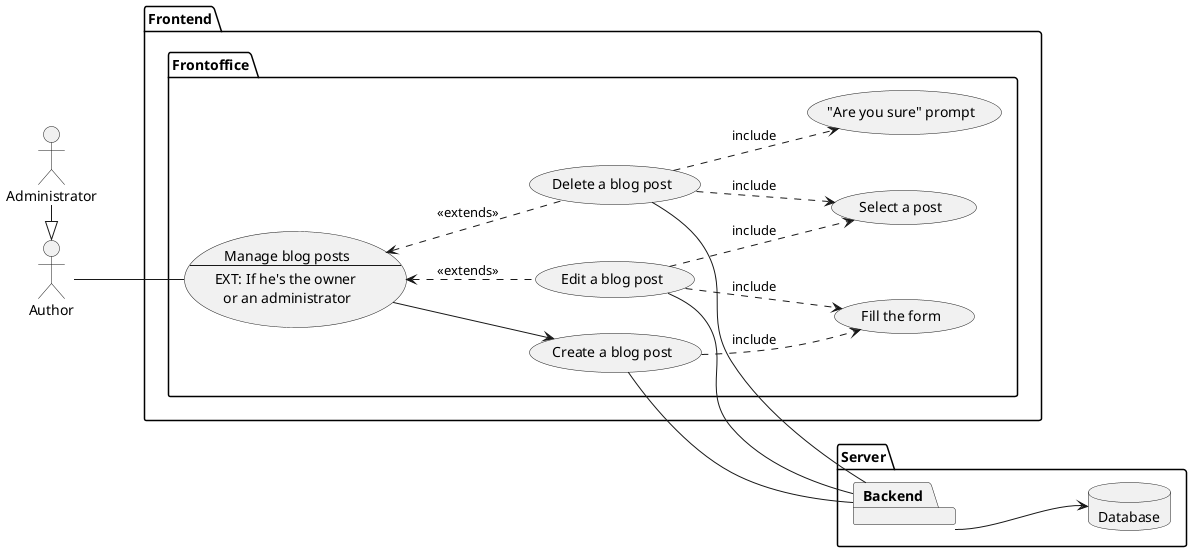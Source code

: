 @startuml
skinparam packageStyle rectancle
left to right direction

actor Administrator
actor Author


package Server {

  Database Database

  package Backend {
  }
}

package Frontend {
  package Frontoffice {

    usecase mbp as "Manage blog posts
    --
    EXT: If he's the owner 
    or an administrator"

    (Create a blog post)
    (Edit a blog post)
    (Delete a blog post)

    (Fill the form)
    (Select a post)
    ("Are you sure" prompt)
  }
}

Administrator -|> Author

Author -- mbp

mbp --> (Create a blog post)
mbp <.. (Edit a blog post) : <<extends>>
mbp <.. (Delete a blog post) : <<extends>>

(Create a blog post) -- Backend
(Edit a blog post) -- Backend
(Delete a blog post) -- Backend

(Delete a blog post) .-> ("Are you sure" prompt) : include
(Delete a blog post) .-> (Select a post) : include
(Edit a blog post) .-> (Select a post) : include
(Edit a blog post) .-> (Fill the form) : include
(Create a blog post) .-> (Fill the form) : include

Backend --> Database

@enduml
